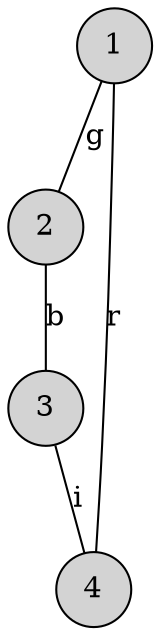 graph A {
node [shape=circle,style=filled] 1
node [shape=circle,style=filled] 2
node [shape=circle,style=filled] 3
node [shape=circle,style=filled] 4

1 -- 2 [label="g"];
2 -- 3 [label="b"];
3 -- 4 [label="i"];
4 -- 1 [label="r"];
}
